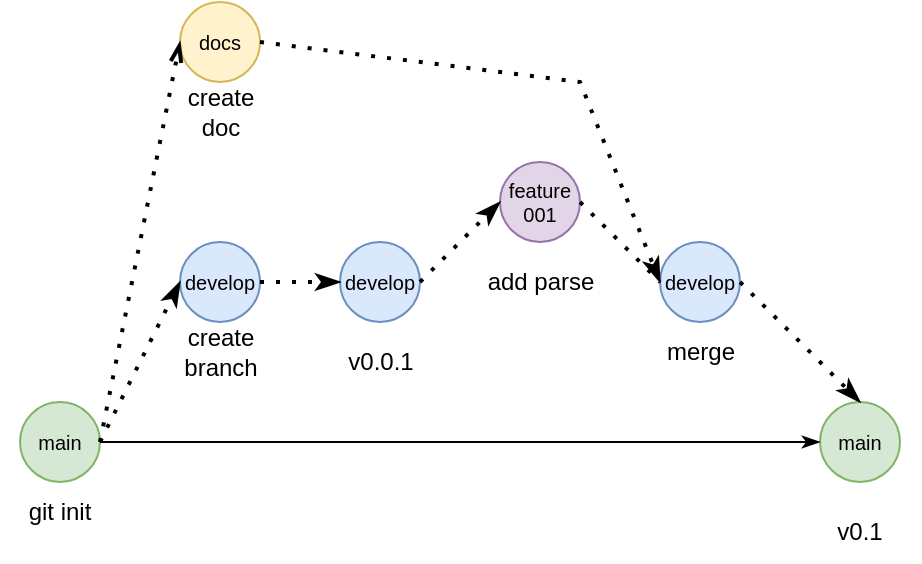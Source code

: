 <mxfile version="21.0.2" type="device"><diagram name="Page-1" id="PmW1IjKxAXZAtoPQtKXr"><mxGraphModel dx="1147" dy="578" grid="1" gridSize="10" guides="1" tooltips="1" connect="1" arrows="1" fold="1" page="1" pageScale="1" pageWidth="850" pageHeight="1100" math="0" shadow="0"><root><mxCell id="0"/><mxCell id="1" parent="0"/><mxCell id="D7_yBc0POlqjhsaUYQ67-1" value="main" style="ellipse;whiteSpace=wrap;html=1;aspect=fixed;fontSize=10;fillColor=#d5e8d4;strokeColor=#82b366;" vertex="1" parent="1"><mxGeometry x="80" y="280" width="40" height="40" as="geometry"/></mxCell><mxCell id="D7_yBc0POlqjhsaUYQ67-6" value="&lt;div style=&quot;font-size: 10px;&quot;&gt;develop&lt;/div&gt;" style="ellipse;whiteSpace=wrap;html=1;aspect=fixed;fontSize=10;fillColor=#dae8fc;strokeColor=#6c8ebf;" vertex="1" parent="1"><mxGeometry x="160" y="200" width="40" height="40" as="geometry"/></mxCell><mxCell id="D7_yBc0POlqjhsaUYQ67-7" value="" style="endArrow=classicThin;dashed=1;html=1;dashPattern=1 3;strokeWidth=2;rounded=0;entryX=0;entryY=0.5;entryDx=0;entryDy=0;exitX=1;exitY=0.5;exitDx=0;exitDy=0;endFill=1;" edge="1" parent="1" source="D7_yBc0POlqjhsaUYQ67-1" target="D7_yBc0POlqjhsaUYQ67-6"><mxGeometry width="50" height="50" relative="1" as="geometry"><mxPoint x="110" y="310" as="sourcePoint"/><mxPoint x="160" y="260" as="targetPoint"/></mxGeometry></mxCell><mxCell id="D7_yBc0POlqjhsaUYQ67-9" value="&lt;div style=&quot;font-size: 10px;&quot;&gt;develop&lt;/div&gt;" style="ellipse;whiteSpace=wrap;html=1;aspect=fixed;fontSize=10;fillColor=#dae8fc;strokeColor=#6c8ebf;" vertex="1" parent="1"><mxGeometry x="240" y="200" width="40" height="40" as="geometry"/></mxCell><mxCell id="D7_yBc0POlqjhsaUYQ67-10" value="feature&lt;br&gt;001" style="ellipse;whiteSpace=wrap;html=1;aspect=fixed;fontSize=10;fillColor=#e1d5e7;strokeColor=#9673a6;" vertex="1" parent="1"><mxGeometry x="320" y="160" width="40" height="40" as="geometry"/></mxCell><mxCell id="D7_yBc0POlqjhsaUYQ67-11" value="" style="endArrow=classicThin;dashed=1;html=1;dashPattern=1 3;strokeWidth=2;rounded=0;exitX=1;exitY=0.5;exitDx=0;exitDy=0;entryX=0;entryY=0.5;entryDx=0;entryDy=0;endFill=1;" edge="1" parent="1" source="D7_yBc0POlqjhsaUYQ67-6" target="D7_yBc0POlqjhsaUYQ67-9"><mxGeometry width="50" height="50" relative="1" as="geometry"><mxPoint x="410" y="360" as="sourcePoint"/><mxPoint x="460" y="310" as="targetPoint"/></mxGeometry></mxCell><mxCell id="D7_yBc0POlqjhsaUYQ67-12" value="" style="endArrow=classicThin;dashed=1;html=1;dashPattern=1 3;strokeWidth=2;rounded=0;entryX=0;entryY=0.5;entryDx=0;entryDy=0;exitX=1;exitY=0.5;exitDx=0;exitDy=0;endFill=1;" edge="1" parent="1" source="D7_yBc0POlqjhsaUYQ67-9" target="D7_yBc0POlqjhsaUYQ67-10"><mxGeometry width="50" height="50" relative="1" as="geometry"><mxPoint x="410" y="360" as="sourcePoint"/><mxPoint x="460" y="310" as="targetPoint"/></mxGeometry></mxCell><mxCell id="D7_yBc0POlqjhsaUYQ67-13" value="&lt;div&gt;docs&lt;/div&gt;" style="ellipse;whiteSpace=wrap;html=1;aspect=fixed;fontSize=10;fillColor=#fff2cc;strokeColor=#d6b656;" vertex="1" parent="1"><mxGeometry x="160" y="80" width="40" height="40" as="geometry"/></mxCell><mxCell id="D7_yBc0POlqjhsaUYQ67-15" value="&lt;div style=&quot;font-size: 10px;&quot;&gt;develop&lt;/div&gt;" style="ellipse;whiteSpace=wrap;html=1;aspect=fixed;fontSize=10;fillColor=#dae8fc;strokeColor=#6c8ebf;" vertex="1" parent="1"><mxGeometry x="400" y="200" width="40" height="40" as="geometry"/></mxCell><mxCell id="D7_yBc0POlqjhsaUYQ67-16" value="" style="endArrow=classicThin;dashed=1;html=1;dashPattern=1 3;strokeWidth=2;rounded=0;exitX=1;exitY=0.5;exitDx=0;exitDy=0;endFill=1;" edge="1" parent="1" source="D7_yBc0POlqjhsaUYQ67-13"><mxGeometry width="50" height="50" relative="1" as="geometry"><mxPoint x="410" y="360" as="sourcePoint"/><mxPoint x="400" y="220" as="targetPoint"/><Array as="points"><mxPoint x="360" y="120"/></Array></mxGeometry></mxCell><mxCell id="D7_yBc0POlqjhsaUYQ67-17" value="" style="endArrow=none;dashed=1;html=1;dashPattern=1 3;strokeWidth=2;rounded=0;exitX=1;exitY=0.5;exitDx=0;exitDy=0;" edge="1" parent="1" source="D7_yBc0POlqjhsaUYQ67-10"><mxGeometry width="50" height="50" relative="1" as="geometry"><mxPoint x="380" y="150" as="sourcePoint"/><mxPoint x="400" y="220" as="targetPoint"/></mxGeometry></mxCell><mxCell id="D7_yBc0POlqjhsaUYQ67-18" value="main" style="ellipse;whiteSpace=wrap;html=1;aspect=fixed;fontSize=10;fillColor=#d5e8d4;strokeColor=#82b366;" vertex="1" parent="1"><mxGeometry x="480" y="280" width="40" height="40" as="geometry"/></mxCell><mxCell id="D7_yBc0POlqjhsaUYQ67-19" value="" style="endArrow=classicThin;html=1;rounded=0;entryX=0;entryY=0.5;entryDx=0;entryDy=0;endFill=1;" edge="1" parent="1" target="D7_yBc0POlqjhsaUYQ67-18"><mxGeometry width="50" height="50" relative="1" as="geometry"><mxPoint x="120" y="300" as="sourcePoint"/><mxPoint x="460" y="310" as="targetPoint"/></mxGeometry></mxCell><mxCell id="D7_yBc0POlqjhsaUYQ67-20" value="" style="endArrow=classicThin;dashed=1;html=1;dashPattern=1 3;strokeWidth=2;rounded=0;exitX=1;exitY=0.5;exitDx=0;exitDy=0;endFill=1;" edge="1" parent="1" source="D7_yBc0POlqjhsaUYQ67-15"><mxGeometry width="50" height="50" relative="1" as="geometry"><mxPoint x="140" y="440" as="sourcePoint"/><mxPoint x="500" y="280" as="targetPoint"/></mxGeometry></mxCell><mxCell id="D7_yBc0POlqjhsaUYQ67-21" value="" style="endArrow=openThin;dashed=1;html=1;dashPattern=1 3;strokeWidth=2;rounded=0;entryX=0;entryY=0.5;entryDx=0;entryDy=0;endFill=0;" edge="1" parent="1" target="D7_yBc0POlqjhsaUYQ67-13"><mxGeometry width="50" height="50" relative="1" as="geometry"><mxPoint x="120" y="300" as="sourcePoint"/><mxPoint x="160" y="170" as="targetPoint"/></mxGeometry></mxCell><mxCell id="D7_yBc0POlqjhsaUYQ67-22" value="&lt;div&gt;v0.1&lt;/div&gt;" style="text;html=1;strokeColor=none;fillColor=none;align=center;verticalAlign=middle;whiteSpace=wrap;rounded=0;" vertex="1" parent="1"><mxGeometry x="470" y="330" width="60" height="30" as="geometry"/></mxCell><mxCell id="D7_yBc0POlqjhsaUYQ67-25" value="create &lt;br&gt;branch" style="text;html=1;align=center;verticalAlign=middle;resizable=0;points=[];autosize=1;strokeColor=none;fillColor=none;" vertex="1" parent="1"><mxGeometry x="150" y="235" width="60" height="40" as="geometry"/></mxCell><mxCell id="D7_yBc0POlqjhsaUYQ67-26" value="git init" style="text;html=1;strokeColor=none;fillColor=none;align=center;verticalAlign=middle;whiteSpace=wrap;rounded=0;" vertex="1" parent="1"><mxGeometry x="70" y="320" width="60" height="30" as="geometry"/></mxCell><mxCell id="D7_yBc0POlqjhsaUYQ67-27" value="v0.0.1" style="text;html=1;align=center;verticalAlign=middle;resizable=0;points=[];autosize=1;strokeColor=none;fillColor=none;" vertex="1" parent="1"><mxGeometry x="230" y="245" width="60" height="30" as="geometry"/></mxCell><mxCell id="D7_yBc0POlqjhsaUYQ67-28" value="merge" style="text;html=1;align=center;verticalAlign=middle;resizable=0;points=[];autosize=1;strokeColor=none;fillColor=none;" vertex="1" parent="1"><mxGeometry x="390" y="240" width="60" height="30" as="geometry"/></mxCell><mxCell id="D7_yBc0POlqjhsaUYQ67-29" value="add parse" style="text;html=1;align=center;verticalAlign=middle;resizable=0;points=[];autosize=1;strokeColor=none;fillColor=none;" vertex="1" parent="1"><mxGeometry x="300" y="205" width="80" height="30" as="geometry"/></mxCell><mxCell id="D7_yBc0POlqjhsaUYQ67-30" value="create&lt;br&gt;&lt;div&gt;doc&lt;/div&gt;" style="text;html=1;align=center;verticalAlign=middle;resizable=0;points=[];autosize=1;strokeColor=none;fillColor=none;" vertex="1" parent="1"><mxGeometry x="150" y="115" width="60" height="40" as="geometry"/></mxCell></root></mxGraphModel></diagram></mxfile>